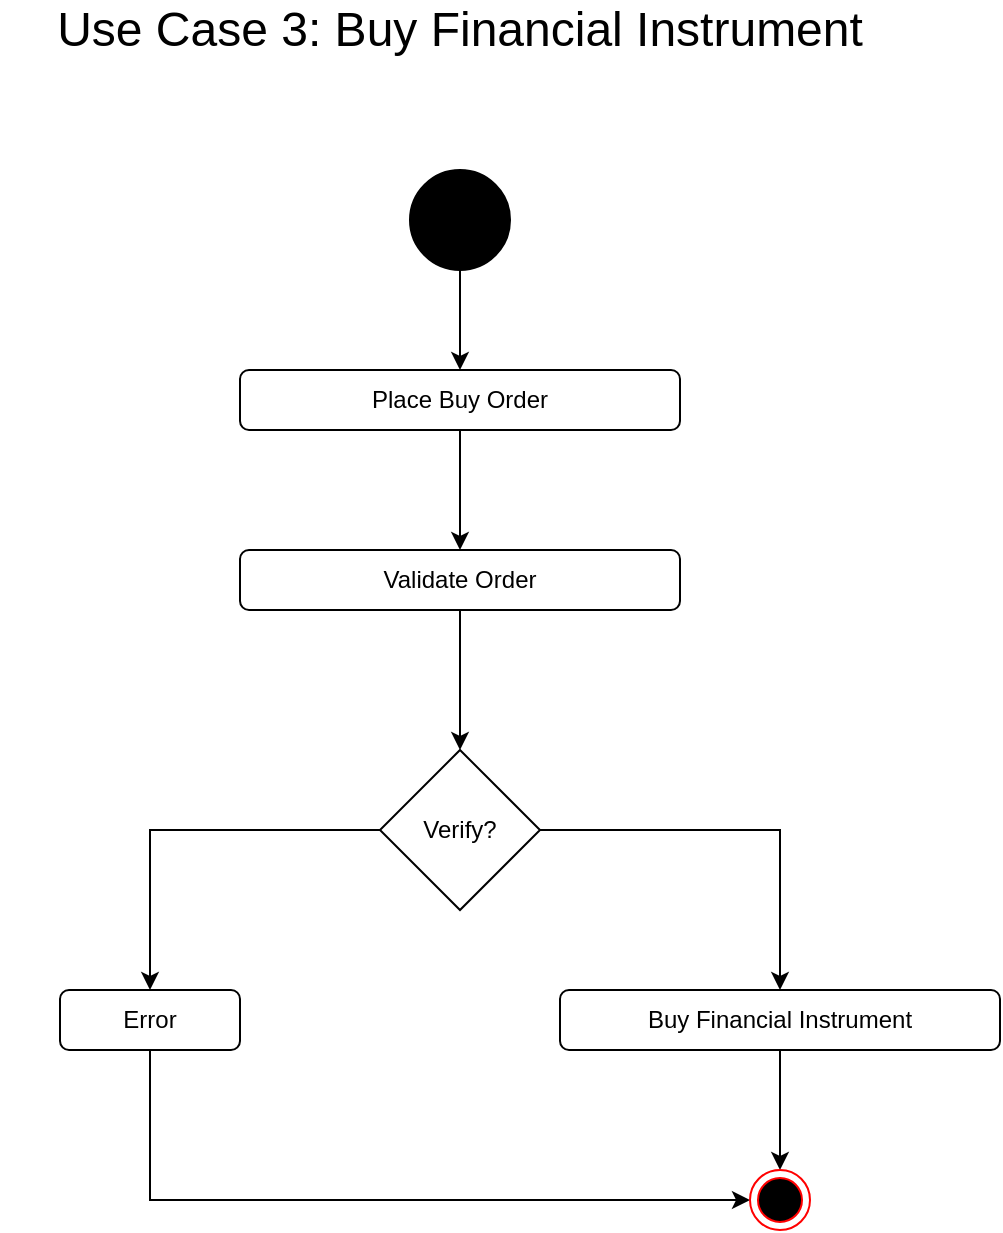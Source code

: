 <mxfile version="13.9.2" type="github">
  <diagram id="0AOQ8Uhi0WA0280HYwqy" name="Page-1">
    <mxGraphModel dx="1038" dy="491" grid="1" gridSize="10" guides="1" tooltips="1" connect="1" arrows="1" fold="1" page="1" pageScale="1" pageWidth="850" pageHeight="1100" math="0" shadow="0">
      <root>
        <mxCell id="0" />
        <mxCell id="1" parent="0" />
        <mxCell id="xJp45SDj4HyNCS1gboav-1" value="Use Case 3: Buy Financial Instrument" style="text;html=1;strokeColor=none;fillColor=none;align=center;verticalAlign=middle;whiteSpace=wrap;rounded=0;fontSize=24;" parent="1" vertex="1">
          <mxGeometry x="170" y="30" width="460" height="20" as="geometry" />
        </mxCell>
        <mxCell id="CdubLPp7LxXFMNc4IUCy-5" value="" style="edgeStyle=orthogonalEdgeStyle;rounded=0;orthogonalLoop=1;jettySize=auto;html=1;fontSize=24;horizontal=1;" parent="1" source="CdubLPp7LxXFMNc4IUCy-1" target="CdubLPp7LxXFMNc4IUCy-2" edge="1">
          <mxGeometry relative="1" as="geometry" />
        </mxCell>
        <mxCell id="CdubLPp7LxXFMNc4IUCy-1" value="" style="ellipse;whiteSpace=wrap;html=1;aspect=fixed;fontSize=24;fillColor=#000000;" parent="1" vertex="1">
          <mxGeometry x="375" y="110" width="50" height="50" as="geometry" />
        </mxCell>
        <mxCell id="CdubLPp7LxXFMNc4IUCy-7" style="edgeStyle=orthogonalEdgeStyle;rounded=0;orthogonalLoop=1;jettySize=auto;html=1;entryX=0.5;entryY=0;entryDx=0;entryDy=0;fontSize=12;" parent="1" source="CdubLPp7LxXFMNc4IUCy-2" target="CdubLPp7LxXFMNc4IUCy-6" edge="1">
          <mxGeometry relative="1" as="geometry" />
        </mxCell>
        <mxCell id="CdubLPp7LxXFMNc4IUCy-2" value="Place Buy Order" style="rounded=1;whiteSpace=wrap;html=1;fillColor=#FFFFFF;fontSize=12;" parent="1" vertex="1">
          <mxGeometry x="290" y="210" width="220" height="30" as="geometry" />
        </mxCell>
        <mxCell id="CdubLPp7LxXFMNc4IUCy-9" value="" style="edgeStyle=orthogonalEdgeStyle;rounded=0;orthogonalLoop=1;jettySize=auto;html=1;fontSize=12;" parent="1" source="CdubLPp7LxXFMNc4IUCy-6" target="CdubLPp7LxXFMNc4IUCy-8" edge="1">
          <mxGeometry relative="1" as="geometry" />
        </mxCell>
        <mxCell id="CdubLPp7LxXFMNc4IUCy-6" value="Validate Order" style="rounded=1;whiteSpace=wrap;html=1;fillColor=#FFFFFF;fontSize=12;" parent="1" vertex="1">
          <mxGeometry x="290" y="300" width="220" height="30" as="geometry" />
        </mxCell>
        <mxCell id="CdubLPp7LxXFMNc4IUCy-14" style="edgeStyle=orthogonalEdgeStyle;rounded=0;orthogonalLoop=1;jettySize=auto;html=1;entryX=0.5;entryY=0;entryDx=0;entryDy=0;fontSize=12;" parent="1" source="CdubLPp7LxXFMNc4IUCy-8" target="CdubLPp7LxXFMNc4IUCy-10" edge="1">
          <mxGeometry relative="1" as="geometry" />
        </mxCell>
        <mxCell id="CdubLPp7LxXFMNc4IUCy-15" style="edgeStyle=orthogonalEdgeStyle;rounded=0;orthogonalLoop=1;jettySize=auto;html=1;exitX=1;exitY=0.5;exitDx=0;exitDy=0;entryX=0.5;entryY=0;entryDx=0;entryDy=0;fontSize=12;" parent="1" source="CdubLPp7LxXFMNc4IUCy-8" target="CdubLPp7LxXFMNc4IUCy-11" edge="1">
          <mxGeometry relative="1" as="geometry" />
        </mxCell>
        <mxCell id="CdubLPp7LxXFMNc4IUCy-8" value="Verify?" style="rhombus;whiteSpace=wrap;html=1;fillColor=#FFFFFF;fontSize=12;" parent="1" vertex="1">
          <mxGeometry x="360" y="400" width="80" height="80" as="geometry" />
        </mxCell>
        <mxCell id="CdubLPp7LxXFMNc4IUCy-18" style="edgeStyle=orthogonalEdgeStyle;rounded=0;orthogonalLoop=1;jettySize=auto;html=1;entryX=0;entryY=0.5;entryDx=0;entryDy=0;fontSize=12;exitX=0.5;exitY=1;exitDx=0;exitDy=0;" parent="1" source="CdubLPp7LxXFMNc4IUCy-10" target="CdubLPp7LxXFMNc4IUCy-13" edge="1">
          <mxGeometry relative="1" as="geometry" />
        </mxCell>
        <mxCell id="CdubLPp7LxXFMNc4IUCy-10" value="Error" style="rounded=1;whiteSpace=wrap;html=1;fillColor=#FFFFFF;fontSize=12;" parent="1" vertex="1">
          <mxGeometry x="200" y="520" width="90" height="30" as="geometry" />
        </mxCell>
        <mxCell id="CdubLPp7LxXFMNc4IUCy-17" value="" style="edgeStyle=orthogonalEdgeStyle;rounded=0;orthogonalLoop=1;jettySize=auto;html=1;fontSize=12;" parent="1" source="CdubLPp7LxXFMNc4IUCy-11" target="CdubLPp7LxXFMNc4IUCy-13" edge="1">
          <mxGeometry relative="1" as="geometry" />
        </mxCell>
        <mxCell id="CdubLPp7LxXFMNc4IUCy-11" value="Buy Financial Instrument" style="rounded=1;whiteSpace=wrap;html=1;fillColor=#FFFFFF;fontSize=12;" parent="1" vertex="1">
          <mxGeometry x="450" y="520" width="220" height="30" as="geometry" />
        </mxCell>
        <mxCell id="CdubLPp7LxXFMNc4IUCy-13" value="" style="ellipse;html=1;shape=endState;fillColor=#000000;strokeColor=#ff0000;fontSize=12;" parent="1" vertex="1">
          <mxGeometry x="545" y="610" width="30" height="30" as="geometry" />
        </mxCell>
      </root>
    </mxGraphModel>
  </diagram>
</mxfile>
